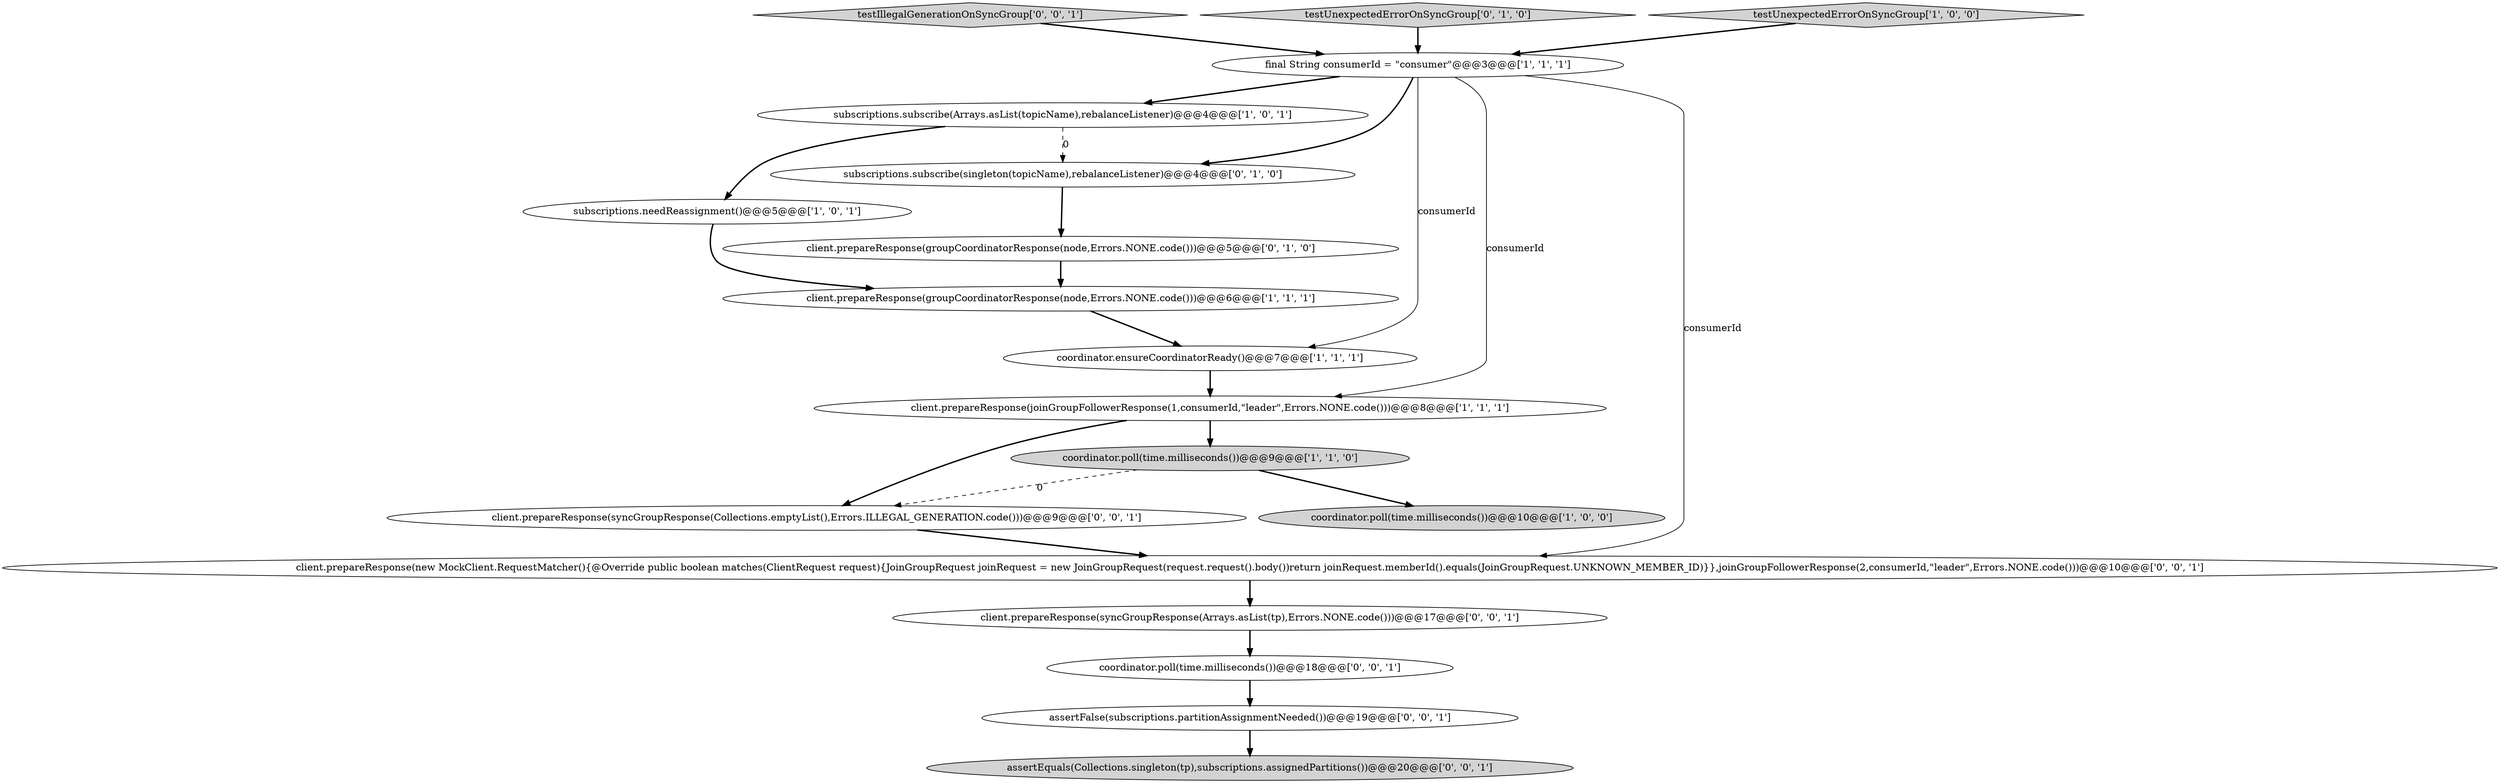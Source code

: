 digraph {
4 [style = filled, label = "client.prepareResponse(joinGroupFollowerResponse(1,consumerId,\"leader\",Errors.NONE.code()))@@@8@@@['1', '1', '1']", fillcolor = white, shape = ellipse image = "AAA0AAABBB1BBB"];
13 [style = filled, label = "client.prepareResponse(syncGroupResponse(Arrays.asList(tp),Errors.NONE.code()))@@@17@@@['0', '0', '1']", fillcolor = white, shape = ellipse image = "AAA0AAABBB3BBB"];
11 [style = filled, label = "subscriptions.subscribe(singleton(topicName),rebalanceListener)@@@4@@@['0', '1', '0']", fillcolor = white, shape = ellipse image = "AAA1AAABBB2BBB"];
0 [style = filled, label = "coordinator.ensureCoordinatorReady()@@@7@@@['1', '1', '1']", fillcolor = white, shape = ellipse image = "AAA0AAABBB1BBB"];
9 [style = filled, label = "client.prepareResponse(groupCoordinatorResponse(node,Errors.NONE.code()))@@@5@@@['0', '1', '0']", fillcolor = white, shape = ellipse image = "AAA0AAABBB2BBB"];
5 [style = filled, label = "subscriptions.subscribe(Arrays.asList(topicName),rebalanceListener)@@@4@@@['1', '0', '1']", fillcolor = white, shape = ellipse image = "AAA0AAABBB1BBB"];
14 [style = filled, label = "coordinator.poll(time.milliseconds())@@@18@@@['0', '0', '1']", fillcolor = white, shape = ellipse image = "AAA0AAABBB3BBB"];
16 [style = filled, label = "client.prepareResponse(new MockClient.RequestMatcher(){@Override public boolean matches(ClientRequest request){JoinGroupRequest joinRequest = new JoinGroupRequest(request.request().body())return joinRequest.memberId().equals(JoinGroupRequest.UNKNOWN_MEMBER_ID)}},joinGroupFollowerResponse(2,consumerId,\"leader\",Errors.NONE.code()))@@@10@@@['0', '0', '1']", fillcolor = white, shape = ellipse image = "AAA0AAABBB3BBB"];
17 [style = filled, label = "testIllegalGenerationOnSyncGroup['0', '0', '1']", fillcolor = lightgray, shape = diamond image = "AAA0AAABBB3BBB"];
10 [style = filled, label = "testUnexpectedErrorOnSyncGroup['0', '1', '0']", fillcolor = lightgray, shape = diamond image = "AAA0AAABBB2BBB"];
3 [style = filled, label = "coordinator.poll(time.milliseconds())@@@9@@@['1', '1', '0']", fillcolor = lightgray, shape = ellipse image = "AAA0AAABBB1BBB"];
15 [style = filled, label = "assertEquals(Collections.singleton(tp),subscriptions.assignedPartitions())@@@20@@@['0', '0', '1']", fillcolor = lightgray, shape = ellipse image = "AAA0AAABBB3BBB"];
6 [style = filled, label = "testUnexpectedErrorOnSyncGroup['1', '0', '0']", fillcolor = lightgray, shape = diamond image = "AAA0AAABBB1BBB"];
12 [style = filled, label = "assertFalse(subscriptions.partitionAssignmentNeeded())@@@19@@@['0', '0', '1']", fillcolor = white, shape = ellipse image = "AAA0AAABBB3BBB"];
7 [style = filled, label = "subscriptions.needReassignment()@@@5@@@['1', '0', '1']", fillcolor = white, shape = ellipse image = "AAA0AAABBB1BBB"];
1 [style = filled, label = "final String consumerId = \"consumer\"@@@3@@@['1', '1', '1']", fillcolor = white, shape = ellipse image = "AAA0AAABBB1BBB"];
8 [style = filled, label = "coordinator.poll(time.milliseconds())@@@10@@@['1', '0', '0']", fillcolor = lightgray, shape = ellipse image = "AAA0AAABBB1BBB"];
18 [style = filled, label = "client.prepareResponse(syncGroupResponse(Collections.emptyList(),Errors.ILLEGAL_GENERATION.code()))@@@9@@@['0', '0', '1']", fillcolor = white, shape = ellipse image = "AAA0AAABBB3BBB"];
2 [style = filled, label = "client.prepareResponse(groupCoordinatorResponse(node,Errors.NONE.code()))@@@6@@@['1', '1', '1']", fillcolor = white, shape = ellipse image = "AAA0AAABBB1BBB"];
0->4 [style = bold, label=""];
1->4 [style = solid, label="consumerId"];
1->0 [style = solid, label="consumerId"];
12->15 [style = bold, label=""];
9->2 [style = bold, label=""];
11->9 [style = bold, label=""];
14->12 [style = bold, label=""];
16->13 [style = bold, label=""];
5->11 [style = dashed, label="0"];
1->11 [style = bold, label=""];
10->1 [style = bold, label=""];
18->16 [style = bold, label=""];
3->8 [style = bold, label=""];
3->18 [style = dashed, label="0"];
2->0 [style = bold, label=""];
13->14 [style = bold, label=""];
4->3 [style = bold, label=""];
6->1 [style = bold, label=""];
5->7 [style = bold, label=""];
1->16 [style = solid, label="consumerId"];
4->18 [style = bold, label=""];
17->1 [style = bold, label=""];
1->5 [style = bold, label=""];
7->2 [style = bold, label=""];
}
